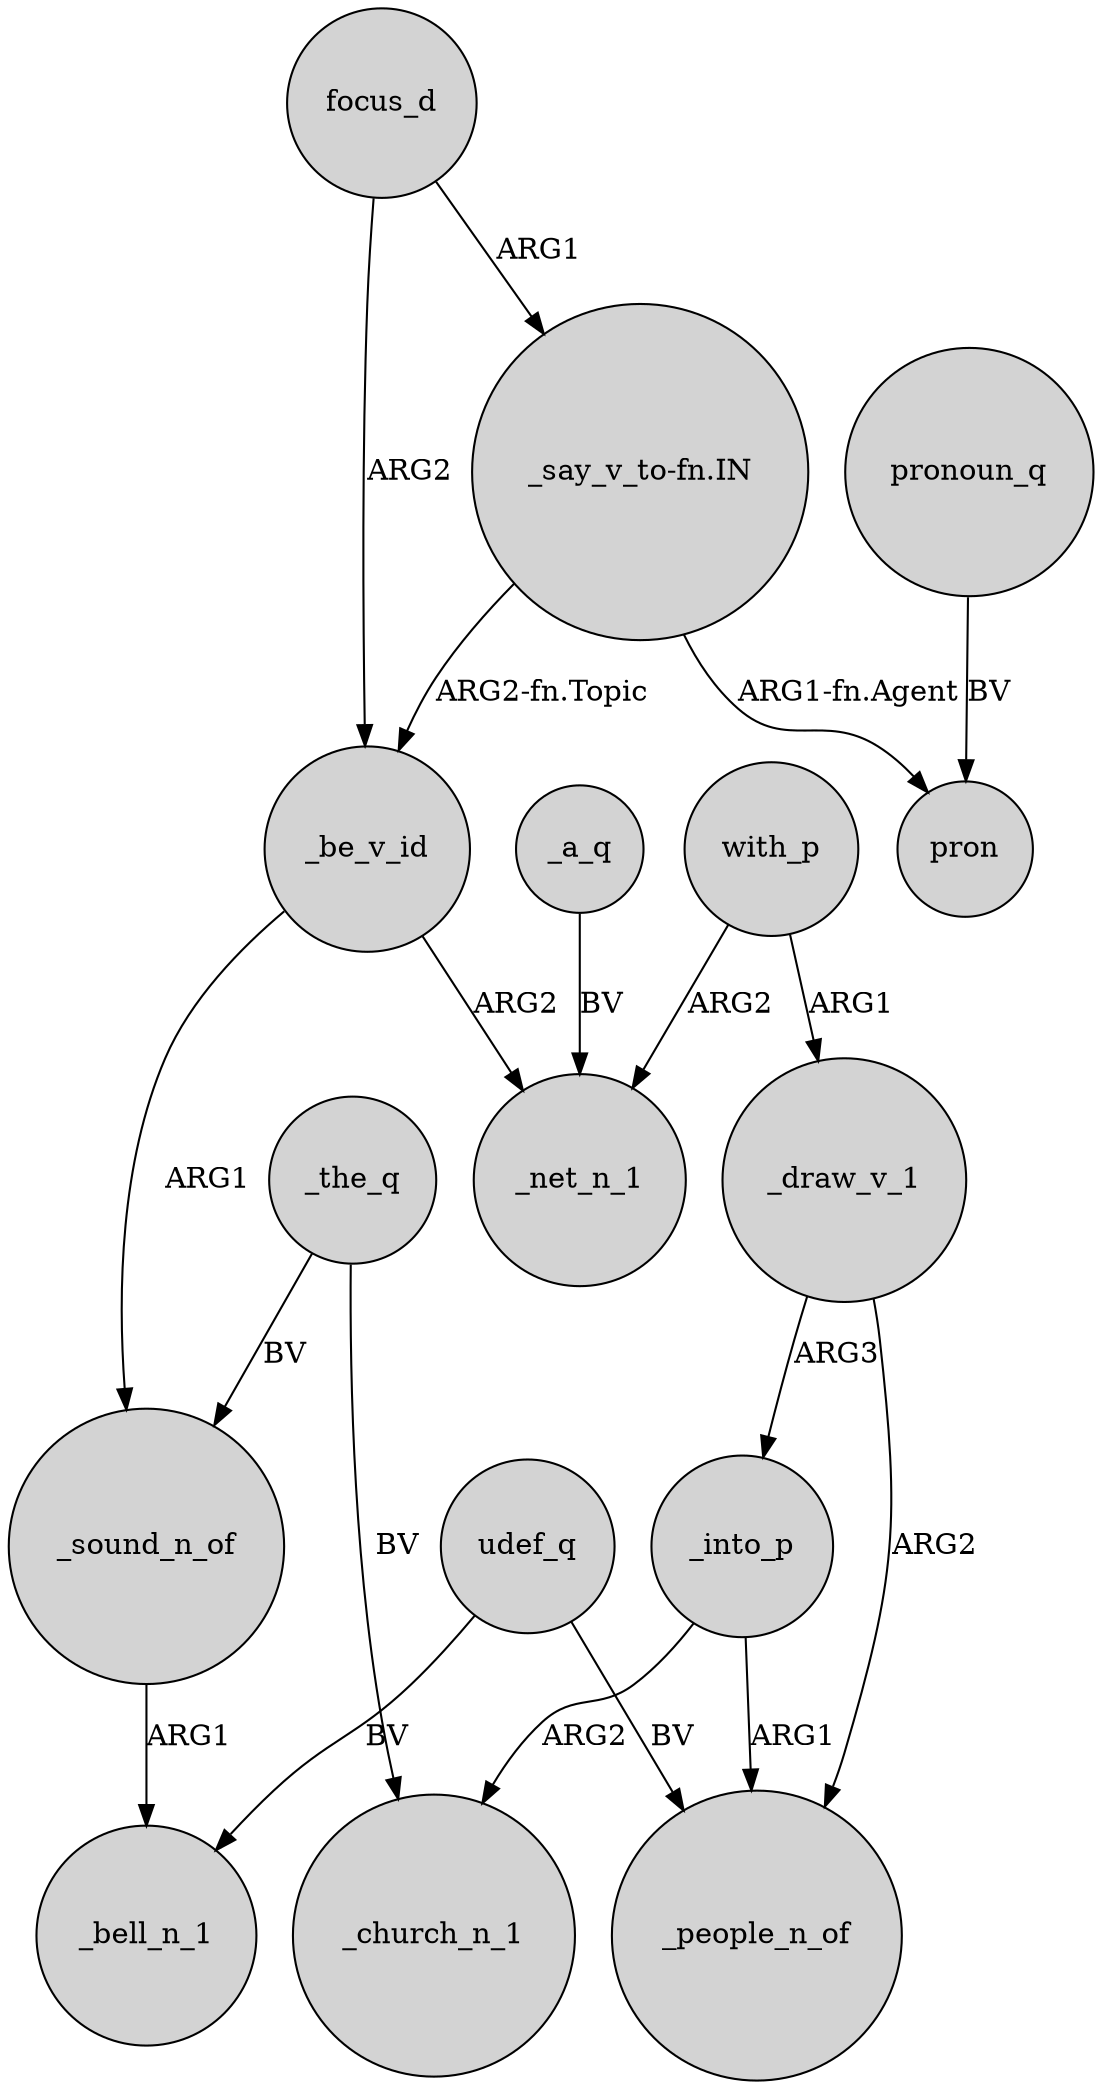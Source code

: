 digraph {
	node [shape=circle style=filled]
	focus_d -> _be_v_id [label=ARG2]
	udef_q -> _bell_n_1 [label=BV]
	_into_p -> _people_n_of [label=ARG1]
	_the_q -> _sound_n_of [label=BV]
	_the_q -> _church_n_1 [label=BV]
	_a_q -> _net_n_1 [label=BV]
	"_say_v_to-fn.IN" -> _be_v_id [label="ARG2-fn.Topic"]
	_sound_n_of -> _bell_n_1 [label=ARG1]
	pronoun_q -> pron [label=BV]
	udef_q -> _people_n_of [label=BV]
	with_p -> _net_n_1 [label=ARG2]
	_into_p -> _church_n_1 [label=ARG2]
	with_p -> _draw_v_1 [label=ARG1]
	_draw_v_1 -> _into_p [label=ARG3]
	_be_v_id -> _sound_n_of [label=ARG1]
	"_say_v_to-fn.IN" -> pron [label="ARG1-fn.Agent"]
	_draw_v_1 -> _people_n_of [label=ARG2]
	_be_v_id -> _net_n_1 [label=ARG2]
	focus_d -> "_say_v_to-fn.IN" [label=ARG1]
}
